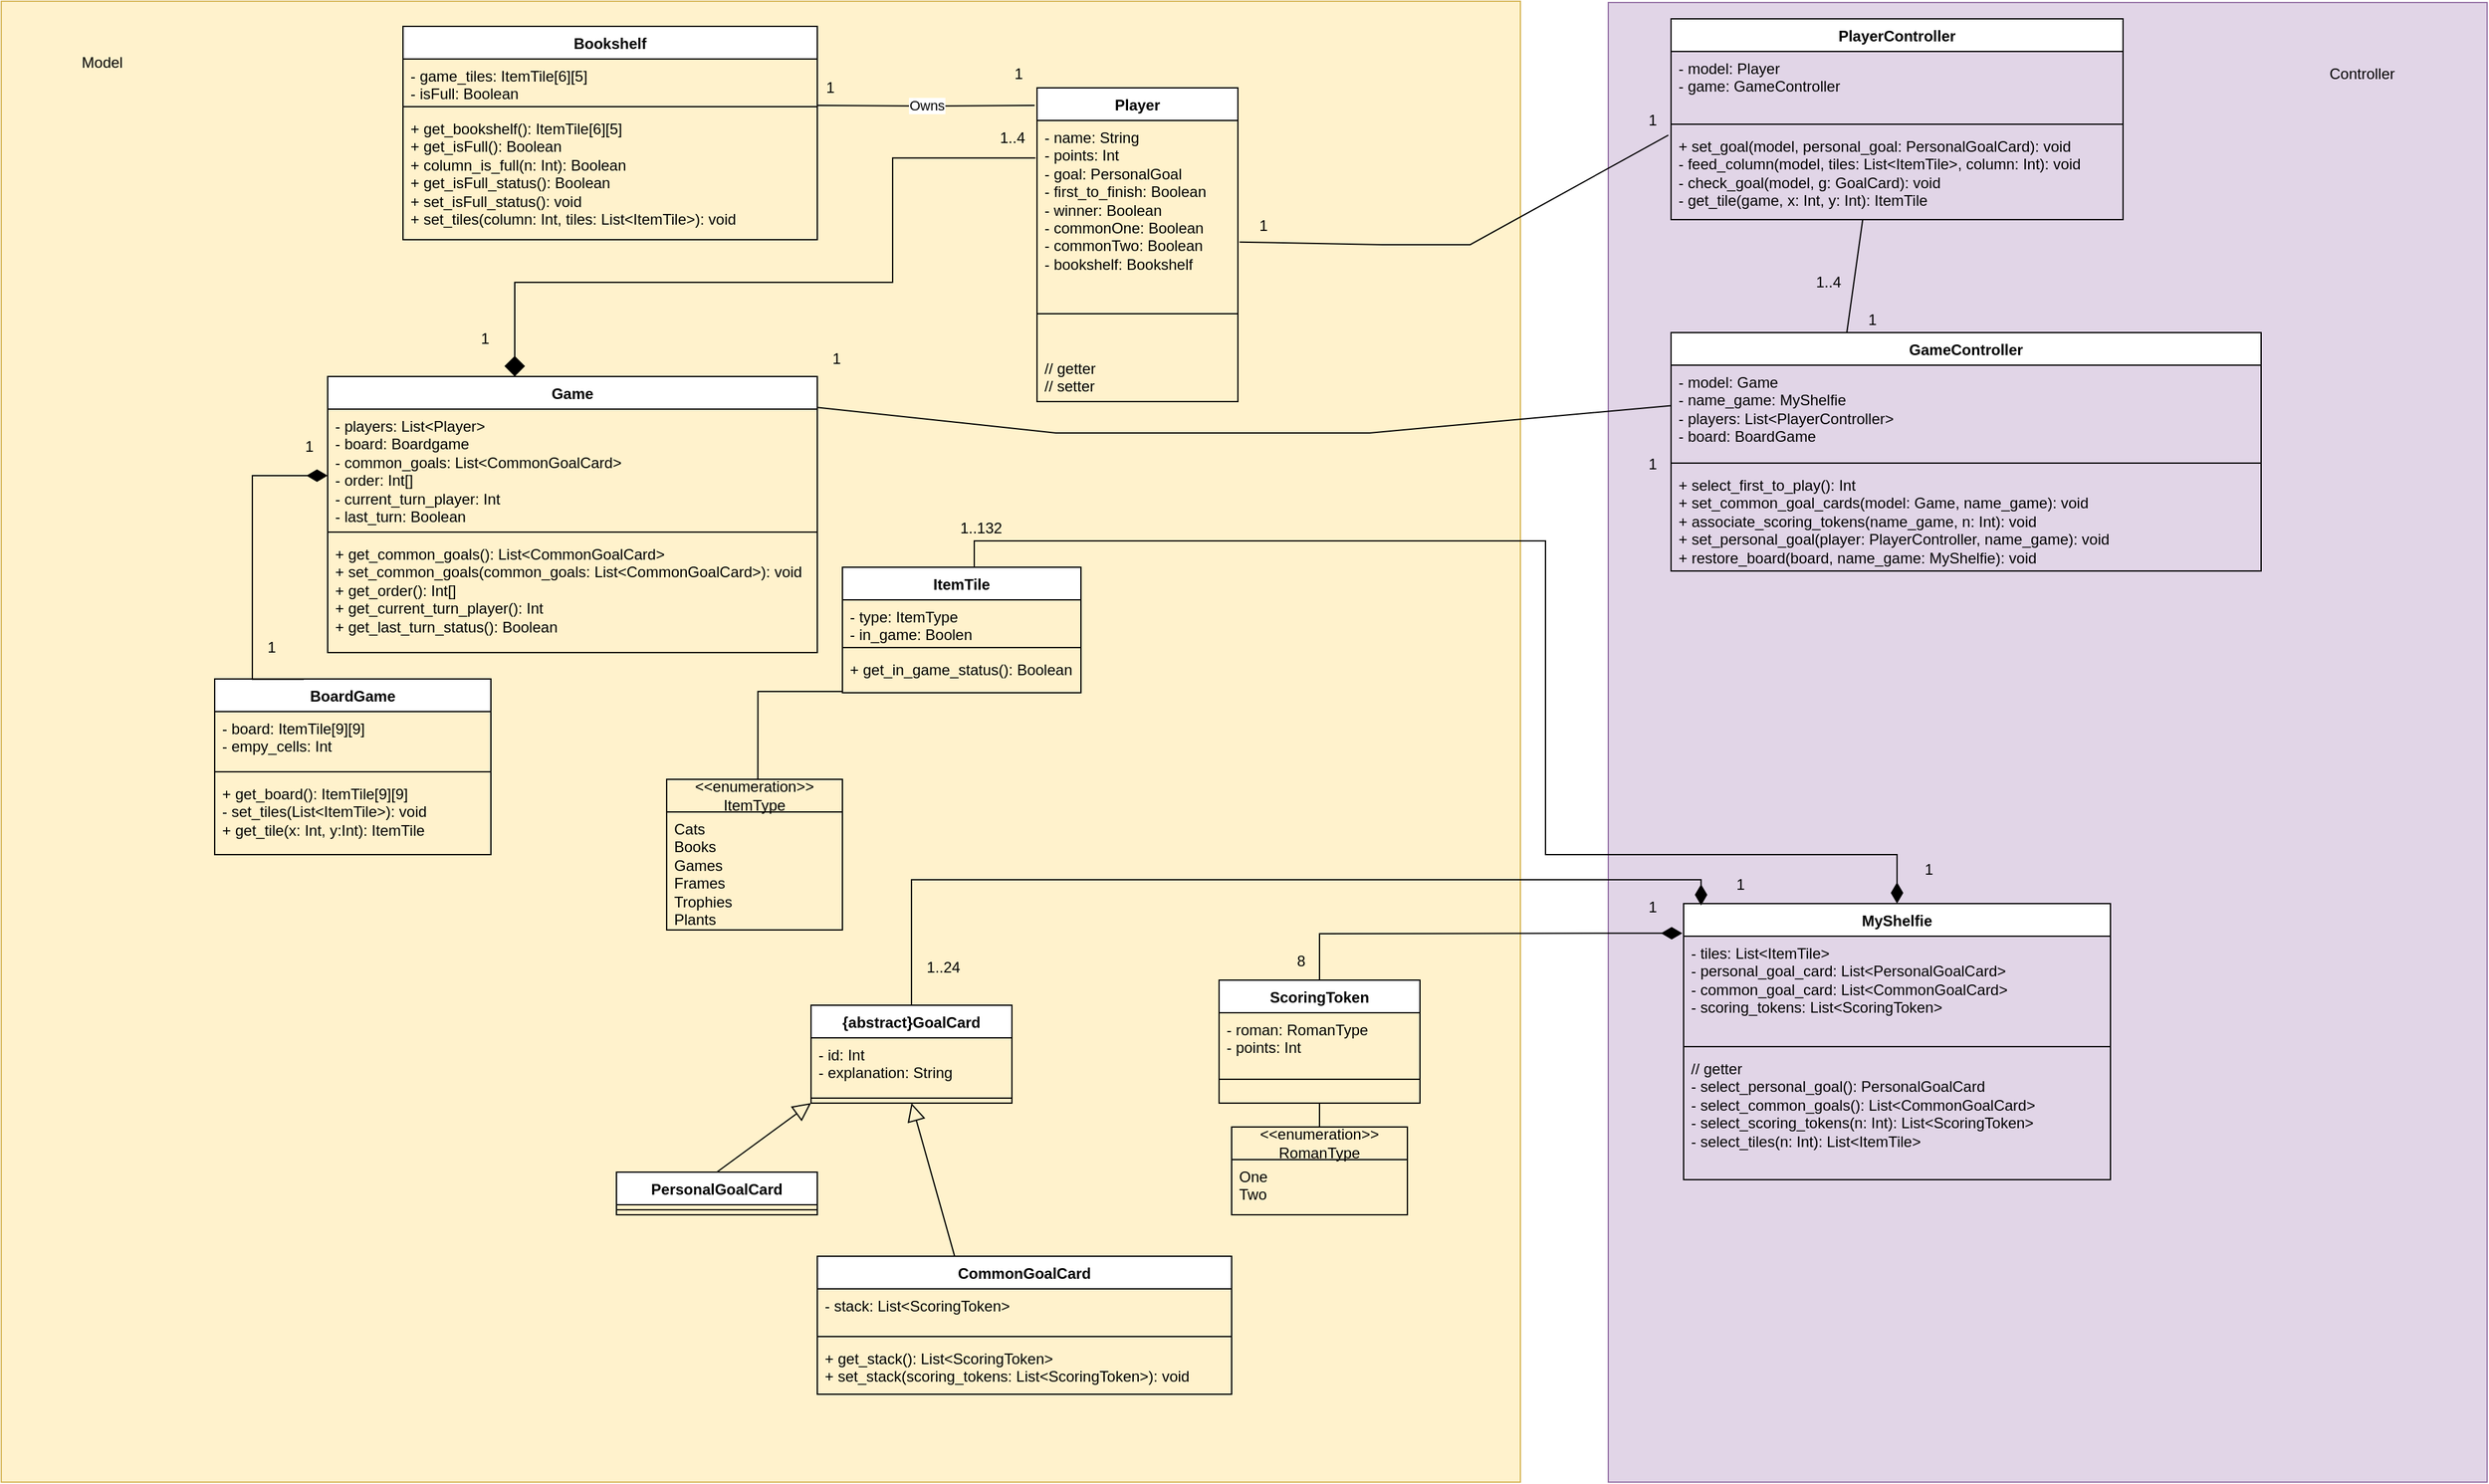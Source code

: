 <mxfile version="21.0.10" type="device"><diagram id="C5RBs43oDa-KdzZeNtuy" name="Page-1"><mxGraphModel dx="4000" dy="1395" grid="1" gridSize="10" guides="1" tooltips="1" connect="1" arrows="1" fold="1" page="1" pageScale="1" pageWidth="1200" pageHeight="1920" math="0" shadow="0"><root><mxCell id="WIyWlLk6GJQsqaUBKTNV-0"/><mxCell id="WIyWlLk6GJQsqaUBKTNV-1" parent="WIyWlLk6GJQsqaUBKTNV-0"/><mxCell id="LxCdEj3KhAn1owsQFWz7-55" value="" style="rounded=0;whiteSpace=wrap;html=1;fillColor=#e1d5e7;strokeColor=#9673a6;" parent="WIyWlLk6GJQsqaUBKTNV-1" vertex="1"><mxGeometry x="120" y="101" width="700" height="1179" as="geometry"/></mxCell><mxCell id="LxCdEj3KhAn1owsQFWz7-54" value="" style="rounded=0;whiteSpace=wrap;html=1;fillColor=#fff2cc;strokeColor=#d6b656;" parent="WIyWlLk6GJQsqaUBKTNV-1" vertex="1"><mxGeometry x="-1160" y="100" width="1210" height="1180" as="geometry"/></mxCell><mxCell id="F1TSZy9JPkjAj7uRSwjA-4" value="GameController" style="swimlane;fontStyle=1;align=center;verticalAlign=top;childLayout=stackLayout;horizontal=1;startSize=26;horizontalStack=0;resizeParent=1;resizeParentMax=0;resizeLast=0;collapsible=1;marginBottom=0;whiteSpace=wrap;html=1;" parent="WIyWlLk6GJQsqaUBKTNV-1" vertex="1"><mxGeometry x="170" y="364" width="470" height="190" as="geometry"/></mxCell><mxCell id="F1TSZy9JPkjAj7uRSwjA-5" value="- model: Game&lt;br&gt;-&amp;nbsp;name_game: MyShelfie&lt;br&gt;- players: List&amp;lt;PlayerController&amp;gt;&lt;br&gt;- board: BoardGame" style="text;strokeColor=none;fillColor=none;align=left;verticalAlign=top;spacingLeft=4;spacingRight=4;overflow=hidden;rotatable=0;points=[[0,0.5],[1,0.5]];portConstraint=eastwest;whiteSpace=wrap;html=1;" parent="F1TSZy9JPkjAj7uRSwjA-4" vertex="1"><mxGeometry y="26" width="470" height="74" as="geometry"/></mxCell><mxCell id="F1TSZy9JPkjAj7uRSwjA-6" value="" style="line;strokeWidth=1;fillColor=none;align=left;verticalAlign=middle;spacingTop=-1;spacingLeft=3;spacingRight=3;rotatable=0;labelPosition=right;points=[];portConstraint=eastwest;strokeColor=inherit;" parent="F1TSZy9JPkjAj7uRSwjA-4" vertex="1"><mxGeometry y="100" width="470" height="8" as="geometry"/></mxCell><mxCell id="F1TSZy9JPkjAj7uRSwjA-7" value="+ select_first_to_play(): Int&lt;br&gt;+ set_common_goal_cards(model: Game, name_game): void&lt;br&gt;+ associate_scoring_tokens(name_game, n: Int): void&lt;br&gt;+ set_personal_goal(player: PlayerController, name_game): void&lt;br&gt;+ restore_board(board, name_game: MyShelfie): void" style="text;strokeColor=none;fillColor=none;align=left;verticalAlign=top;spacingLeft=4;spacingRight=4;overflow=hidden;rotatable=0;points=[[0,0.5],[1,0.5]];portConstraint=eastwest;whiteSpace=wrap;html=1;" parent="F1TSZy9JPkjAj7uRSwjA-4" vertex="1"><mxGeometry y="108" width="470" height="82" as="geometry"/></mxCell><mxCell id="F1TSZy9JPkjAj7uRSwjA-8" value="PlayerController" style="swimlane;fontStyle=1;align=center;verticalAlign=top;childLayout=stackLayout;horizontal=1;startSize=26;horizontalStack=0;resizeParent=1;resizeParentMax=0;resizeLast=0;collapsible=1;marginBottom=0;whiteSpace=wrap;html=1;" parent="WIyWlLk6GJQsqaUBKTNV-1" vertex="1"><mxGeometry x="170" y="114" width="360" height="160" as="geometry"/></mxCell><mxCell id="F1TSZy9JPkjAj7uRSwjA-9" value="- model: Player&lt;br&gt;- game: GameController" style="text;strokeColor=none;fillColor=none;align=left;verticalAlign=top;spacingLeft=4;spacingRight=4;overflow=hidden;rotatable=0;points=[[0,0.5],[1,0.5]];portConstraint=eastwest;whiteSpace=wrap;html=1;" parent="F1TSZy9JPkjAj7uRSwjA-8" vertex="1"><mxGeometry y="26" width="360" height="54" as="geometry"/></mxCell><mxCell id="F1TSZy9JPkjAj7uRSwjA-10" value="" style="line;strokeWidth=1;fillColor=none;align=left;verticalAlign=middle;spacingTop=-1;spacingLeft=3;spacingRight=3;rotatable=0;labelPosition=right;points=[];portConstraint=eastwest;strokeColor=inherit;" parent="F1TSZy9JPkjAj7uRSwjA-8" vertex="1"><mxGeometry y="80" width="360" height="8" as="geometry"/></mxCell><mxCell id="F1TSZy9JPkjAj7uRSwjA-11" value="+ set_goal(model, personal_goal: PersonalGoalCard): void&lt;br&gt;- feed_column(model, tiles: List&amp;lt;ItemTile&amp;gt;, column: Int): void&lt;br&gt;- check_goal(model, g: GoalCard): void&lt;br&gt;- get_tile(game, x: Int, y: Int): ItemTile" style="text;strokeColor=none;fillColor=none;align=left;verticalAlign=top;spacingLeft=4;spacingRight=4;overflow=hidden;rotatable=0;points=[[0,0.5],[1,0.5]];portConstraint=eastwest;whiteSpace=wrap;html=1;" parent="F1TSZy9JPkjAj7uRSwjA-8" vertex="1"><mxGeometry y="88" width="360" height="72" as="geometry"/></mxCell><mxCell id="F1TSZy9JPkjAj7uRSwjA-12" value="BoardGame" style="swimlane;fontStyle=1;align=center;verticalAlign=top;childLayout=stackLayout;horizontal=1;startSize=26;horizontalStack=0;resizeParent=1;resizeParentMax=0;resizeLast=0;collapsible=1;marginBottom=0;whiteSpace=wrap;html=1;" parent="WIyWlLk6GJQsqaUBKTNV-1" vertex="1"><mxGeometry x="-990" y="640" width="220" height="140" as="geometry"/></mxCell><mxCell id="F1TSZy9JPkjAj7uRSwjA-13" value="- board: ItemTile[9][9]&lt;br&gt;- empy_cells: Int" style="text;strokeColor=none;fillColor=none;align=left;verticalAlign=top;spacingLeft=4;spacingRight=4;overflow=hidden;rotatable=0;points=[[0,0.5],[1,0.5]];portConstraint=eastwest;whiteSpace=wrap;html=1;" parent="F1TSZy9JPkjAj7uRSwjA-12" vertex="1"><mxGeometry y="26" width="220" height="44" as="geometry"/></mxCell><mxCell id="F1TSZy9JPkjAj7uRSwjA-14" value="" style="line;strokeWidth=1;fillColor=none;align=left;verticalAlign=middle;spacingTop=-1;spacingLeft=3;spacingRight=3;rotatable=0;labelPosition=right;points=[];portConstraint=eastwest;strokeColor=inherit;" parent="F1TSZy9JPkjAj7uRSwjA-12" vertex="1"><mxGeometry y="70" width="220" height="8" as="geometry"/></mxCell><mxCell id="F1TSZy9JPkjAj7uRSwjA-15" value="+ get_board(): ItemTile[9][9]&lt;br&gt;- set_tiles(List&amp;lt;ItemTile&amp;gt;): void&lt;br&gt;+ get_tile(x: Int, y:Int): ItemTile" style="text;strokeColor=none;fillColor=none;align=left;verticalAlign=top;spacingLeft=4;spacingRight=4;overflow=hidden;rotatable=0;points=[[0,0.5],[1,0.5]];portConstraint=eastwest;whiteSpace=wrap;html=1;" parent="F1TSZy9JPkjAj7uRSwjA-12" vertex="1"><mxGeometry y="78" width="220" height="62" as="geometry"/></mxCell><mxCell id="F1TSZy9JPkjAj7uRSwjA-21" value="" style="endArrow=none;html=1;edgeStyle=orthogonalEdgeStyle;rounded=0;exitX=0.519;exitY=-0.004;exitDx=0;exitDy=0;exitPerimeter=0;entryX=0;entryY=0.5;entryDx=0;entryDy=0;" parent="WIyWlLk6GJQsqaUBKTNV-1" source="F1TSZy9JPkjAj7uRSwjA-24" target="5485dgcULY-4dK9w4wmy-19" edge="1"><mxGeometry relative="1" as="geometry"><mxPoint x="828" y="42" as="sourcePoint"/><mxPoint x="-295.64" y="406.936" as="targetPoint"/><Array as="points"><mxPoint x="-557" y="650"/><mxPoint x="-490" y="650"/></Array></mxGeometry></mxCell><mxCell id="F1TSZy9JPkjAj7uRSwjA-24" value="&amp;lt;&amp;lt;enumeration&amp;gt;&amp;gt;&lt;br&gt;ItemType" style="swimlane;fontStyle=0;childLayout=stackLayout;horizontal=1;startSize=26;fillColor=none;horizontalStack=0;resizeParent=1;resizeParentMax=0;resizeLast=0;collapsible=1;marginBottom=0;whiteSpace=wrap;html=1;" parent="WIyWlLk6GJQsqaUBKTNV-1" vertex="1"><mxGeometry x="-630" y="720" width="140" height="120" as="geometry"/></mxCell><mxCell id="F1TSZy9JPkjAj7uRSwjA-26" value="Cats&lt;br&gt;Books&lt;br&gt;Games&lt;br&gt;Frames&lt;br&gt;Trophies&lt;br&gt;Plants" style="text;strokeColor=none;fillColor=none;align=left;verticalAlign=top;spacingLeft=4;spacingRight=4;overflow=hidden;rotatable=0;points=[[0,0.5],[1,0.5]];portConstraint=eastwest;whiteSpace=wrap;html=1;" parent="F1TSZy9JPkjAj7uRSwjA-24" vertex="1"><mxGeometry y="26" width="140" height="94" as="geometry"/></mxCell><mxCell id="F1TSZy9JPkjAj7uRSwjA-32" value="{abstract}GoalCard" style="swimlane;fontStyle=1;align=center;verticalAlign=top;childLayout=stackLayout;horizontal=1;startSize=26;horizontalStack=0;resizeParent=1;resizeParentMax=0;resizeLast=0;collapsible=1;marginBottom=0;whiteSpace=wrap;html=1;" parent="WIyWlLk6GJQsqaUBKTNV-1" vertex="1"><mxGeometry x="-515" y="900" width="160" height="78" as="geometry"/></mxCell><mxCell id="F1TSZy9JPkjAj7uRSwjA-33" value="- id: Int&lt;br&gt;- explanation: String&lt;br&gt;" style="text;strokeColor=none;fillColor=none;align=left;verticalAlign=top;spacingLeft=4;spacingRight=4;overflow=hidden;rotatable=0;points=[[0,0.5],[1,0.5]];portConstraint=eastwest;whiteSpace=wrap;html=1;" parent="F1TSZy9JPkjAj7uRSwjA-32" vertex="1"><mxGeometry y="26" width="160" height="44" as="geometry"/></mxCell><mxCell id="F1TSZy9JPkjAj7uRSwjA-34" value="" style="line;strokeWidth=1;fillColor=none;align=left;verticalAlign=middle;spacingTop=-1;spacingLeft=3;spacingRight=3;rotatable=0;labelPosition=right;points=[];portConstraint=eastwest;strokeColor=inherit;" parent="F1TSZy9JPkjAj7uRSwjA-32" vertex="1"><mxGeometry y="70" width="160" height="8" as="geometry"/></mxCell><mxCell id="F1TSZy9JPkjAj7uRSwjA-36" value="PersonalGoalCard" style="swimlane;fontStyle=1;align=center;verticalAlign=top;childLayout=stackLayout;horizontal=1;startSize=26;horizontalStack=0;resizeParent=1;resizeParentMax=0;resizeLast=0;collapsible=1;marginBottom=0;whiteSpace=wrap;html=1;" parent="WIyWlLk6GJQsqaUBKTNV-1" vertex="1"><mxGeometry x="-670" y="1033" width="160" height="34" as="geometry"><mxRectangle x="15" y="860" width="150" height="30" as="alternateBounds"/></mxGeometry></mxCell><mxCell id="F1TSZy9JPkjAj7uRSwjA-38" value="" style="line;strokeWidth=1;fillColor=none;align=left;verticalAlign=middle;spacingTop=-1;spacingLeft=3;spacingRight=3;rotatable=0;labelPosition=right;points=[];portConstraint=eastwest;strokeColor=inherit;" parent="F1TSZy9JPkjAj7uRSwjA-36" vertex="1"><mxGeometry y="26" width="160" height="8" as="geometry"/></mxCell><mxCell id="F1TSZy9JPkjAj7uRSwjA-44" value="" style="endArrow=block;endFill=0;endSize=12;html=1;rounded=0;exitX=0.5;exitY=0;exitDx=0;exitDy=0;entryX=0;entryY=1;entryDx=0;entryDy=0;" parent="WIyWlLk6GJQsqaUBKTNV-1" source="F1TSZy9JPkjAj7uRSwjA-36" target="F1TSZy9JPkjAj7uRSwjA-32" edge="1"><mxGeometry width="160" relative="1" as="geometry"><mxPoint x="-265" y="610" as="sourcePoint"/><mxPoint x="-225" y="560" as="targetPoint"/></mxGeometry></mxCell><mxCell id="F1TSZy9JPkjAj7uRSwjA-47" value="" style="endArrow=block;endFill=0;endSize=12;html=1;rounded=0;exitX=0.5;exitY=0;exitDx=0;exitDy=0;entryX=0.5;entryY=1;entryDx=0;entryDy=0;" parent="WIyWlLk6GJQsqaUBKTNV-1" target="F1TSZy9JPkjAj7uRSwjA-32" edge="1"><mxGeometry width="160" relative="1" as="geometry"><mxPoint x="-395" y="1120" as="sourcePoint"/><mxPoint x="-197.32" y="583.22" as="targetPoint"/></mxGeometry></mxCell><mxCell id="F1TSZy9JPkjAj7uRSwjA-48" value="ScoringToken" style="swimlane;fontStyle=1;align=center;verticalAlign=top;childLayout=stackLayout;horizontal=1;startSize=26;horizontalStack=0;resizeParent=1;resizeParentMax=0;resizeLast=0;collapsible=1;marginBottom=0;whiteSpace=wrap;html=1;" parent="WIyWlLk6GJQsqaUBKTNV-1" vertex="1"><mxGeometry x="-190" y="880" width="160" height="98" as="geometry"/></mxCell><mxCell id="F1TSZy9JPkjAj7uRSwjA-49" value="- roman: RomanType&lt;br&gt;- points: Int" style="text;strokeColor=none;fillColor=none;align=left;verticalAlign=top;spacingLeft=4;spacingRight=4;overflow=hidden;rotatable=0;points=[[0,0.5],[1,0.5]];portConstraint=eastwest;whiteSpace=wrap;html=1;" parent="F1TSZy9JPkjAj7uRSwjA-48" vertex="1"><mxGeometry y="26" width="160" height="34" as="geometry"/></mxCell><mxCell id="F1TSZy9JPkjAj7uRSwjA-50" value="" style="line;strokeWidth=1;fillColor=none;align=left;verticalAlign=middle;spacingTop=-1;spacingLeft=3;spacingRight=3;rotatable=0;labelPosition=right;points=[];portConstraint=eastwest;strokeColor=inherit;" parent="F1TSZy9JPkjAj7uRSwjA-48" vertex="1"><mxGeometry y="60" width="160" height="38" as="geometry"/></mxCell><mxCell id="WYaVGc8kRW6vMjfflRtV-0" value="MyShelfie" style="swimlane;fontStyle=1;align=center;verticalAlign=top;childLayout=stackLayout;horizontal=1;startSize=26;horizontalStack=0;resizeParent=1;resizeParentMax=0;resizeLast=0;collapsible=1;marginBottom=0;whiteSpace=wrap;html=1;" parent="WIyWlLk6GJQsqaUBKTNV-1" vertex="1"><mxGeometry x="180" y="819" width="340" height="220" as="geometry"/></mxCell><mxCell id="WYaVGc8kRW6vMjfflRtV-1" value="- tiles: List&amp;lt;ItemTile&amp;gt;&lt;br&gt;- personal_goal_card: List&amp;lt;PersonalGoalCard&amp;gt;&lt;br&gt;- common_goal_card: List&amp;lt;CommonGoalCard&amp;gt;&lt;br&gt;- scoring_tokens: List&amp;lt;ScoringToken&amp;gt;" style="text;strokeColor=none;fillColor=none;align=left;verticalAlign=top;spacingLeft=4;spacingRight=4;overflow=hidden;rotatable=0;points=[[0,0.5],[1,0.5]];portConstraint=eastwest;whiteSpace=wrap;html=1;" parent="WYaVGc8kRW6vMjfflRtV-0" vertex="1"><mxGeometry y="26" width="340" height="84" as="geometry"/></mxCell><mxCell id="WYaVGc8kRW6vMjfflRtV-2" value="" style="line;strokeWidth=1;fillColor=none;align=left;verticalAlign=middle;spacingTop=-1;spacingLeft=3;spacingRight=3;rotatable=0;labelPosition=right;points=[];portConstraint=eastwest;strokeColor=inherit;" parent="WYaVGc8kRW6vMjfflRtV-0" vertex="1"><mxGeometry y="110" width="340" height="8" as="geometry"/></mxCell><mxCell id="WYaVGc8kRW6vMjfflRtV-3" value="// getter&lt;br&gt;- select_personal_goal(): PersonalGoalCard&lt;br&gt;- select_common_goals(): List&amp;lt;CommonGoalCard&amp;gt;&lt;br&gt;- select_scoring_tokens(n: Int): List&amp;lt;ScoringToken&amp;gt;&lt;br&gt;- select_tiles(n: Int): List&amp;lt;ItemTile&amp;gt;" style="text;strokeColor=none;fillColor=none;align=left;verticalAlign=top;spacingLeft=4;spacingRight=4;overflow=hidden;rotatable=0;points=[[0,0.5],[1,0.5]];portConstraint=eastwest;whiteSpace=wrap;html=1;" parent="WYaVGc8kRW6vMjfflRtV-0" vertex="1"><mxGeometry y="118" width="340" height="102" as="geometry"/></mxCell><mxCell id="WYaVGc8kRW6vMjfflRtV-4" value="&amp;lt;&amp;lt;enumeration&amp;gt;&amp;gt;&lt;br&gt;RomanType" style="swimlane;fontStyle=0;childLayout=stackLayout;horizontal=1;startSize=26;fillColor=none;horizontalStack=0;resizeParent=1;resizeParentMax=0;resizeLast=0;collapsible=1;marginBottom=0;whiteSpace=wrap;html=1;" parent="WIyWlLk6GJQsqaUBKTNV-1" vertex="1"><mxGeometry x="-180" y="997" width="140" height="70" as="geometry"/></mxCell><mxCell id="WYaVGc8kRW6vMjfflRtV-5" value="One&lt;br&gt;Two" style="text;strokeColor=none;fillColor=none;align=left;verticalAlign=top;spacingLeft=4;spacingRight=4;overflow=hidden;rotatable=0;points=[[0,0.5],[1,0.5]];portConstraint=eastwest;whiteSpace=wrap;html=1;" parent="WYaVGc8kRW6vMjfflRtV-4" vertex="1"><mxGeometry y="26" width="140" height="44" as="geometry"/></mxCell><mxCell id="WYaVGc8kRW6vMjfflRtV-53" value="" style="endArrow=none;html=1;edgeStyle=orthogonalEdgeStyle;rounded=0;exitX=0.5;exitY=0;exitDx=0;exitDy=0;entryX=0.5;entryY=1;entryDx=0;entryDy=0;" parent="WIyWlLk6GJQsqaUBKTNV-1" source="WYaVGc8kRW6vMjfflRtV-4" target="F1TSZy9JPkjAj7uRSwjA-48" edge="1"><mxGeometry relative="1" as="geometry"><mxPoint x="100" y="758.0" as="sourcePoint"/><mxPoint x="-14" y="759" as="targetPoint"/></mxGeometry></mxCell><mxCell id="5485dgcULY-4dK9w4wmy-4" value="" style="endArrow=none;html=1;endSize=12;startArrow=diamond;startSize=14;startFill=1;edgeStyle=orthogonalEdgeStyle;align=left;verticalAlign=bottom;rounded=0;endFill=0;exitX=0.382;exitY=0;exitDx=0;exitDy=0;exitPerimeter=0;entryX=-0.008;entryY=0.241;entryDx=0;entryDy=0;entryPerimeter=0;" parent="WIyWlLk6GJQsqaUBKTNV-1" source="LUPm3Ng8WnMKW6dec9mH-1" target="LUPm3Ng8WnMKW6dec9mH-8" edge="1"><mxGeometry x="-0.91" y="-35" relative="1" as="geometry"><mxPoint x="-670" y="304" as="sourcePoint"/><mxPoint x="-390" y="254" as="targetPoint"/><mxPoint as="offset"/><Array as="points"><mxPoint x="-751" y="324"/><mxPoint x="-450" y="324"/><mxPoint x="-450" y="225"/></Array></mxGeometry></mxCell><mxCell id="5485dgcULY-4dK9w4wmy-5" value="1..4" style="text;html=1;align=center;verticalAlign=middle;resizable=0;points=[];autosize=1;strokeColor=none;fillColor=none;" parent="WIyWlLk6GJQsqaUBKTNV-1" vertex="1"><mxGeometry x="-375" y="194" width="40" height="30" as="geometry"/></mxCell><mxCell id="5485dgcULY-4dK9w4wmy-6" value="1" style="text;html=1;align=center;verticalAlign=middle;resizable=0;points=[];autosize=1;strokeColor=none;fillColor=none;" parent="WIyWlLk6GJQsqaUBKTNV-1" vertex="1"><mxGeometry x="-790" y="354" width="30" height="30" as="geometry"/></mxCell><mxCell id="5485dgcULY-4dK9w4wmy-12" value="Owns" style="endArrow=none;html=1;endSize=12;startArrow=none;startSize=14;startFill=0;edgeStyle=orthogonalEdgeStyle;rounded=0;endFill=0;entryX=-0.012;entryY=0.056;entryDx=0;entryDy=0;entryPerimeter=0;" parent="WIyWlLk6GJQsqaUBKTNV-1" target="LUPm3Ng8WnMKW6dec9mH-7" edge="1"><mxGeometry relative="1" as="geometry"><mxPoint x="-510" y="183" as="sourcePoint"/><mxPoint x="-390" y="174" as="targetPoint"/></mxGeometry></mxCell><mxCell id="5485dgcULY-4dK9w4wmy-16" value="1" style="text;html=1;align=center;verticalAlign=middle;resizable=0;points=[];autosize=1;strokeColor=none;fillColor=none;" parent="WIyWlLk6GJQsqaUBKTNV-1" vertex="1"><mxGeometry x="-515" y="154" width="30" height="30" as="geometry"/></mxCell><mxCell id="5485dgcULY-4dK9w4wmy-17" value="1" style="text;html=1;align=center;verticalAlign=middle;resizable=0;points=[];autosize=1;strokeColor=none;fillColor=none;" parent="WIyWlLk6GJQsqaUBKTNV-1" vertex="1"><mxGeometry x="-365" y="143" width="30" height="30" as="geometry"/></mxCell><mxCell id="5485dgcULY-4dK9w4wmy-19" value="ItemTile" style="swimlane;fontStyle=1;align=center;verticalAlign=top;childLayout=stackLayout;horizontal=1;startSize=26;horizontalStack=0;resizeParent=1;resizeParentMax=0;resizeLast=0;collapsible=1;marginBottom=0;whiteSpace=wrap;html=1;" parent="WIyWlLk6GJQsqaUBKTNV-1" vertex="1"><mxGeometry x="-490" y="551" width="190" height="100" as="geometry"/></mxCell><mxCell id="5485dgcULY-4dK9w4wmy-20" value="- type: ItemType&lt;br&gt;- in_game: Boolen" style="text;strokeColor=none;fillColor=none;align=left;verticalAlign=top;spacingLeft=4;spacingRight=4;overflow=hidden;rotatable=0;points=[[0,0.5],[1,0.5]];portConstraint=eastwest;whiteSpace=wrap;html=1;" parent="5485dgcULY-4dK9w4wmy-19" vertex="1"><mxGeometry y="26" width="190" height="34" as="geometry"/></mxCell><mxCell id="5485dgcULY-4dK9w4wmy-21" value="" style="line;strokeWidth=1;fillColor=none;align=left;verticalAlign=middle;spacingTop=-1;spacingLeft=3;spacingRight=3;rotatable=0;labelPosition=right;points=[];portConstraint=eastwest;strokeColor=inherit;" parent="5485dgcULY-4dK9w4wmy-19" vertex="1"><mxGeometry y="60" width="190" height="8" as="geometry"/></mxCell><mxCell id="5485dgcULY-4dK9w4wmy-22" value="+ get_in_game_status(): Boolean" style="text;strokeColor=none;fillColor=none;align=left;verticalAlign=top;spacingLeft=4;spacingRight=4;overflow=hidden;rotatable=0;points=[[0,0.5],[1,0.5]];portConstraint=eastwest;whiteSpace=wrap;html=1;" parent="5485dgcULY-4dK9w4wmy-19" vertex="1"><mxGeometry y="68" width="190" height="32" as="geometry"/></mxCell><mxCell id="5485dgcULY-4dK9w4wmy-37" value="CommonGoalCard" style="swimlane;fontStyle=1;align=center;verticalAlign=top;childLayout=stackLayout;horizontal=1;startSize=26;horizontalStack=0;resizeParent=1;resizeParentMax=0;resizeLast=0;collapsible=1;marginBottom=0;whiteSpace=wrap;html=1;" parent="WIyWlLk6GJQsqaUBKTNV-1" vertex="1"><mxGeometry x="-510" y="1100" width="330" height="110" as="geometry"/></mxCell><mxCell id="5485dgcULY-4dK9w4wmy-38" value="- stack: List&amp;lt;ScoringToken&amp;gt;&lt;br&gt;" style="text;strokeColor=none;fillColor=none;align=left;verticalAlign=top;spacingLeft=4;spacingRight=4;overflow=hidden;rotatable=0;points=[[0,0.5],[1,0.5]];portConstraint=eastwest;whiteSpace=wrap;html=1;" parent="5485dgcULY-4dK9w4wmy-37" vertex="1"><mxGeometry y="26" width="330" height="34" as="geometry"/></mxCell><mxCell id="5485dgcULY-4dK9w4wmy-39" value="" style="line;strokeWidth=1;fillColor=none;align=left;verticalAlign=middle;spacingTop=-1;spacingLeft=3;spacingRight=3;rotatable=0;labelPosition=right;points=[];portConstraint=eastwest;strokeColor=inherit;" parent="5485dgcULY-4dK9w4wmy-37" vertex="1"><mxGeometry y="60" width="330" height="8" as="geometry"/></mxCell><mxCell id="5485dgcULY-4dK9w4wmy-40" value="+ get_stack(): List&amp;lt;ScoringToken&amp;gt;&lt;br&gt;+ set_stack(scoring_tokens: List&amp;lt;ScoringToken&amp;gt;): void" style="text;strokeColor=none;fillColor=none;align=left;verticalAlign=top;spacingLeft=4;spacingRight=4;overflow=hidden;rotatable=0;points=[[0,0.5],[1,0.5]];portConstraint=eastwest;whiteSpace=wrap;html=1;" parent="5485dgcULY-4dK9w4wmy-37" vertex="1"><mxGeometry y="68" width="330" height="42" as="geometry"/></mxCell><mxCell id="5485dgcULY-4dK9w4wmy-42" value="1" style="text;html=1;align=center;verticalAlign=middle;resizable=0;points=[];autosize=1;strokeColor=none;fillColor=none;" parent="WIyWlLk6GJQsqaUBKTNV-1" vertex="1"><mxGeometry x="-960" y="600" width="30" height="30" as="geometry"/></mxCell><mxCell id="LUPm3Ng8WnMKW6dec9mH-1" value="Game" style="swimlane;fontStyle=1;align=center;verticalAlign=top;childLayout=stackLayout;horizontal=1;startSize=26;horizontalStack=0;resizeParent=1;resizeParentMax=0;resizeLast=0;collapsible=1;marginBottom=0;whiteSpace=wrap;html=1;" parent="WIyWlLk6GJQsqaUBKTNV-1" vertex="1"><mxGeometry x="-900" y="399" width="390" height="220" as="geometry"/></mxCell><mxCell id="LUPm3Ng8WnMKW6dec9mH-2" value="- players: List&amp;lt;Player&amp;gt;&lt;br&gt;- board: Boardgame&lt;br&gt;- common_goals: List&amp;lt;CommonGoalCard&amp;gt;&lt;br&gt;- order: Int[]&lt;br&gt;- current_turn_player: Int&lt;br&gt;- last_turn: Boolean" style="text;strokeColor=none;fillColor=none;align=left;verticalAlign=top;spacingLeft=4;spacingRight=4;overflow=hidden;rotatable=0;points=[[0,0.5],[1,0.5]];portConstraint=eastwest;whiteSpace=wrap;html=1;" parent="LUPm3Ng8WnMKW6dec9mH-1" vertex="1"><mxGeometry y="26" width="390" height="94" as="geometry"/></mxCell><mxCell id="LUPm3Ng8WnMKW6dec9mH-3" value="" style="line;strokeWidth=1;fillColor=none;align=left;verticalAlign=middle;spacingTop=-1;spacingLeft=3;spacingRight=3;rotatable=0;labelPosition=right;points=[];portConstraint=eastwest;strokeColor=inherit;" parent="LUPm3Ng8WnMKW6dec9mH-1" vertex="1"><mxGeometry y="120" width="390" height="8" as="geometry"/></mxCell><mxCell id="LUPm3Ng8WnMKW6dec9mH-4" value="+ get_common_goals(): List&amp;lt;CommonGoalCard&amp;gt;&lt;br&gt;+ set_common_goals(common_goals: List&amp;lt;CommonGoalCard&amp;gt;): void&lt;br&gt;+ get_order(): Int[]&lt;br&gt;+ get_current_turn_player(): Int&lt;br&gt;+ get_last_turn_status(): Boolean" style="text;strokeColor=none;fillColor=none;align=left;verticalAlign=top;spacingLeft=4;spacingRight=4;overflow=hidden;rotatable=0;points=[[0,0.5],[1,0.5]];portConstraint=eastwest;whiteSpace=wrap;html=1;" parent="LUPm3Ng8WnMKW6dec9mH-1" vertex="1"><mxGeometry y="128" width="390" height="92" as="geometry"/></mxCell><mxCell id="LUPm3Ng8WnMKW6dec9mH-7" value="Player" style="swimlane;fontStyle=1;align=center;verticalAlign=top;childLayout=stackLayout;horizontal=1;startSize=26;horizontalStack=0;resizeParent=1;resizeParentMax=0;resizeLast=0;collapsible=1;marginBottom=0;whiteSpace=wrap;html=1;" parent="WIyWlLk6GJQsqaUBKTNV-1" vertex="1"><mxGeometry x="-335" y="169" width="160" height="250" as="geometry"/></mxCell><mxCell id="LUPm3Ng8WnMKW6dec9mH-8" value="- name: String&lt;br&gt;- points: Int&lt;br&gt;- goal: PersonalGoal&lt;br&gt;- first_to_finish: Boolean&lt;br&gt;- winner: Boolean&lt;br&gt;- commonOne: Boolean&lt;br&gt;- commonTwo: Boolean&lt;br&gt;- bookshelf: Bookshelf" style="text;strokeColor=none;fillColor=none;align=left;verticalAlign=top;spacingLeft=4;spacingRight=4;overflow=hidden;rotatable=0;points=[[0,0.5],[1,0.5]];portConstraint=eastwest;whiteSpace=wrap;html=1;" parent="LUPm3Ng8WnMKW6dec9mH-7" vertex="1"><mxGeometry y="26" width="160" height="124" as="geometry"/></mxCell><mxCell id="LUPm3Ng8WnMKW6dec9mH-9" value="" style="line;strokeWidth=1;fillColor=none;align=left;verticalAlign=middle;spacingTop=-1;spacingLeft=3;spacingRight=3;rotatable=0;labelPosition=right;points=[];portConstraint=eastwest;strokeColor=inherit;" parent="LUPm3Ng8WnMKW6dec9mH-7" vertex="1"><mxGeometry y="150" width="160" height="60" as="geometry"/></mxCell><mxCell id="LUPm3Ng8WnMKW6dec9mH-10" value="// getter&lt;br&gt;// setter" style="text;strokeColor=none;fillColor=none;align=left;verticalAlign=top;spacingLeft=4;spacingRight=4;overflow=hidden;rotatable=0;points=[[0,0.5],[1,0.5]];portConstraint=eastwest;whiteSpace=wrap;html=1;" parent="LUPm3Ng8WnMKW6dec9mH-7" vertex="1"><mxGeometry y="210" width="160" height="40" as="geometry"/></mxCell><mxCell id="LxCdEj3KhAn1owsQFWz7-6" value="Bookshelf" style="swimlane;fontStyle=1;align=center;verticalAlign=top;childLayout=stackLayout;horizontal=1;startSize=26;horizontalStack=0;resizeParent=1;resizeParentMax=0;resizeLast=0;collapsible=1;marginBottom=0;whiteSpace=wrap;html=1;" parent="WIyWlLk6GJQsqaUBKTNV-1" vertex="1"><mxGeometry x="-840" y="120" width="330" height="170" as="geometry"/></mxCell><mxCell id="LxCdEj3KhAn1owsQFWz7-7" value="- game_tiles: ItemTile[6][5]&lt;br style=&quot;border-color: var(--border-color);&quot;&gt;- isFull: Boolean" style="text;strokeColor=none;fillColor=none;align=left;verticalAlign=top;spacingLeft=4;spacingRight=4;overflow=hidden;rotatable=0;points=[[0,0.5],[1,0.5]];portConstraint=eastwest;whiteSpace=wrap;html=1;" parent="LxCdEj3KhAn1owsQFWz7-6" vertex="1"><mxGeometry y="26" width="330" height="34" as="geometry"/></mxCell><mxCell id="LxCdEj3KhAn1owsQFWz7-8" value="" style="line;strokeWidth=1;fillColor=none;align=left;verticalAlign=middle;spacingTop=-1;spacingLeft=3;spacingRight=3;rotatable=0;labelPosition=right;points=[];portConstraint=eastwest;strokeColor=inherit;" parent="LxCdEj3KhAn1owsQFWz7-6" vertex="1"><mxGeometry y="60" width="330" height="8" as="geometry"/></mxCell><mxCell id="LxCdEj3KhAn1owsQFWz7-9" value="+ get_bookshelf(): ItemTile[6][5]&lt;br&gt;+ get_isFull(): Boolean&lt;br&gt;+ column_is_full(n: Int): Boolean&lt;br&gt;+ get_isFull_status(): Boolean&lt;br style=&quot;border-color: var(--border-color);&quot;&gt;+ set_isFull_status(): void&lt;br&gt;+ set_tiles(column: Int, tiles: List&amp;lt;ItemTile&amp;gt;): void" style="text;strokeColor=none;fillColor=none;align=left;verticalAlign=top;spacingLeft=4;spacingRight=4;overflow=hidden;rotatable=0;points=[[0,0.5],[1,0.5]];portConstraint=eastwest;whiteSpace=wrap;html=1;" parent="LxCdEj3KhAn1owsQFWz7-6" vertex="1"><mxGeometry y="68" width="330" height="102" as="geometry"/></mxCell><mxCell id="LxCdEj3KhAn1owsQFWz7-24" value="" style="endArrow=none;html=1;endSize=12;startArrow=diamondThin;startSize=14;startFill=1;edgeStyle=orthogonalEdgeStyle;align=left;verticalAlign=bottom;rounded=0;endFill=0;entryX=0.323;entryY=0.002;entryDx=0;entryDy=0;entryPerimeter=0;" parent="WIyWlLk6GJQsqaUBKTNV-1" target="F1TSZy9JPkjAj7uRSwjA-12" edge="1"><mxGeometry x="-0.713" y="-20" relative="1" as="geometry"><mxPoint x="-900" y="478" as="sourcePoint"/><mxPoint x="-520" y="524" as="targetPoint"/><Array as="points"><mxPoint x="-960" y="478"/><mxPoint x="-960" y="640"/></Array><mxPoint as="offset"/></mxGeometry></mxCell><mxCell id="LxCdEj3KhAn1owsQFWz7-32" value="" style="endArrow=none;html=1;rounded=0;entryX=0;entryY=0.435;entryDx=0;entryDy=0;entryPerimeter=0;exitX=0.999;exitY=0.112;exitDx=0;exitDy=0;exitPerimeter=0;" parent="WIyWlLk6GJQsqaUBKTNV-1" source="LUPm3Ng8WnMKW6dec9mH-1" target="F1TSZy9JPkjAj7uRSwjA-5" edge="1"><mxGeometry width="50" height="50" relative="1" as="geometry"><mxPoint x="40" y="464" as="sourcePoint"/><mxPoint x="90" y="414" as="targetPoint"/><Array as="points"><mxPoint x="-320" y="444"/><mxPoint x="-80" y="444"/><mxPoint x="-70" y="444"/></Array></mxGeometry></mxCell><mxCell id="LxCdEj3KhAn1owsQFWz7-34" value="" style="endArrow=none;html=1;rounded=0;entryX=-0.006;entryY=0.065;entryDx=0;entryDy=0;exitX=1.008;exitY=0.781;exitDx=0;exitDy=0;exitPerimeter=0;entryPerimeter=0;" parent="WIyWlLk6GJQsqaUBKTNV-1" source="LUPm3Ng8WnMKW6dec9mH-8" target="F1TSZy9JPkjAj7uRSwjA-11" edge="1"><mxGeometry width="50" height="50" relative="1" as="geometry"><mxPoint x="200" y="724" as="sourcePoint"/><mxPoint x="870" y="577" as="targetPoint"/><Array as="points"><mxPoint x="-60" y="294"/><mxPoint x="-10" y="294"/><mxPoint x="10" y="294"/></Array></mxGeometry></mxCell><mxCell id="LxCdEj3KhAn1owsQFWz7-35" value="1" style="text;html=1;align=center;verticalAlign=middle;resizable=0;points=[];autosize=1;strokeColor=none;fillColor=none;" parent="WIyWlLk6GJQsqaUBKTNV-1" vertex="1"><mxGeometry x="-510" y="370" width="30" height="30" as="geometry"/></mxCell><mxCell id="LxCdEj3KhAn1owsQFWz7-36" value="1" style="text;html=1;align=center;verticalAlign=middle;resizable=0;points=[];autosize=1;strokeColor=none;fillColor=none;" parent="WIyWlLk6GJQsqaUBKTNV-1" vertex="1"><mxGeometry x="140" y="180" width="30" height="30" as="geometry"/></mxCell><mxCell id="LxCdEj3KhAn1owsQFWz7-37" value="1" style="text;html=1;align=center;verticalAlign=middle;resizable=0;points=[];autosize=1;strokeColor=none;fillColor=none;" parent="WIyWlLk6GJQsqaUBKTNV-1" vertex="1"><mxGeometry x="-170" y="264" width="30" height="30" as="geometry"/></mxCell><mxCell id="LxCdEj3KhAn1owsQFWz7-38" value="1" style="text;html=1;align=center;verticalAlign=middle;resizable=0;points=[];autosize=1;strokeColor=none;fillColor=none;" parent="WIyWlLk6GJQsqaUBKTNV-1" vertex="1"><mxGeometry x="140" y="454" width="30" height="30" as="geometry"/></mxCell><mxCell id="LxCdEj3KhAn1owsQFWz7-45" value="Model" style="text;html=1;align=center;verticalAlign=middle;resizable=0;points=[];autosize=1;strokeColor=none;fillColor=none;" parent="WIyWlLk6GJQsqaUBKTNV-1" vertex="1"><mxGeometry x="-1110" y="134" width="60" height="30" as="geometry"/></mxCell><mxCell id="LxCdEj3KhAn1owsQFWz7-47" value="Controller" style="text;html=1;align=center;verticalAlign=middle;resizable=0;points=[];autosize=1;strokeColor=none;fillColor=none;" parent="WIyWlLk6GJQsqaUBKTNV-1" vertex="1"><mxGeometry x="680" y="143" width="80" height="30" as="geometry"/></mxCell><mxCell id="LxCdEj3KhAn1owsQFWz7-48" value="1" style="text;html=1;align=center;verticalAlign=middle;resizable=0;points=[];autosize=1;strokeColor=none;fillColor=none;" parent="WIyWlLk6GJQsqaUBKTNV-1" vertex="1"><mxGeometry x="-930" y="440" width="30" height="30" as="geometry"/></mxCell><mxCell id="LxCdEj3KhAn1owsQFWz7-50" value="" style="endArrow=none;html=1;rounded=0;entryX=0.424;entryY=1;entryDx=0;entryDy=0;entryPerimeter=0;" parent="WIyWlLk6GJQsqaUBKTNV-1" target="F1TSZy9JPkjAj7uRSwjA-11" edge="1"><mxGeometry width="50" height="50" relative="1" as="geometry"><mxPoint x="310" y="364" as="sourcePoint"/><mxPoint x="290" y="404" as="targetPoint"/></mxGeometry></mxCell><mxCell id="LxCdEj3KhAn1owsQFWz7-51" value="1..4" style="text;html=1;align=center;verticalAlign=middle;resizable=0;points=[];autosize=1;strokeColor=none;fillColor=none;" parent="WIyWlLk6GJQsqaUBKTNV-1" vertex="1"><mxGeometry x="275" y="309" width="40" height="30" as="geometry"/></mxCell><mxCell id="LxCdEj3KhAn1owsQFWz7-52" value="1" style="text;html=1;align=center;verticalAlign=middle;resizable=0;points=[];autosize=1;strokeColor=none;fillColor=none;" parent="WIyWlLk6GJQsqaUBKTNV-1" vertex="1"><mxGeometry x="315" y="339" width="30" height="30" as="geometry"/></mxCell><mxCell id="qMTZztqbVmjpggIGg35s-0" value="" style="endArrow=none;html=1;endSize=12;startArrow=diamondThin;startSize=14;startFill=1;edgeStyle=orthogonalEdgeStyle;align=left;verticalAlign=bottom;rounded=0;endFill=0;entryX=0.5;entryY=0;entryDx=0;entryDy=0;exitX=-0.003;exitY=-0.028;exitDx=0;exitDy=0;exitPerimeter=0;" edge="1" parent="WIyWlLk6GJQsqaUBKTNV-1" source="WYaVGc8kRW6vMjfflRtV-1" target="F1TSZy9JPkjAj7uRSwjA-48"><mxGeometry x="-0.713" y="-20" relative="1" as="geometry"><mxPoint x="-140" y="620" as="sourcePoint"/><mxPoint x="-140" y="732" as="targetPoint"/><Array as="points"><mxPoint x="160" y="843"/><mxPoint x="-110" y="843"/></Array><mxPoint as="offset"/></mxGeometry></mxCell><mxCell id="qMTZztqbVmjpggIGg35s-1" value="" style="endArrow=none;html=1;endSize=12;startArrow=diamondThin;startSize=14;startFill=1;edgeStyle=orthogonalEdgeStyle;align=left;verticalAlign=bottom;rounded=0;endFill=0;entryX=0.5;entryY=0;entryDx=0;entryDy=0;exitX=0.041;exitY=0.007;exitDx=0;exitDy=0;exitPerimeter=0;" edge="1" parent="WIyWlLk6GJQsqaUBKTNV-1" source="WYaVGc8kRW6vMjfflRtV-0" target="F1TSZy9JPkjAj7uRSwjA-32"><mxGeometry x="-0.713" y="-20" relative="1" as="geometry"><mxPoint x="-224.5" y="725" as="sourcePoint"/><mxPoint x="-224.5" y="837" as="targetPoint"/><Array as="points"><mxPoint x="194" y="800"/><mxPoint x="-435" y="800"/></Array><mxPoint as="offset"/></mxGeometry></mxCell><mxCell id="qMTZztqbVmjpggIGg35s-2" value="" style="endArrow=none;html=1;endSize=12;startArrow=diamondThin;startSize=14;startFill=1;edgeStyle=orthogonalEdgeStyle;align=left;verticalAlign=bottom;rounded=0;endFill=0;entryX=0.5;entryY=0;entryDx=0;entryDy=0;" edge="1" parent="WIyWlLk6GJQsqaUBKTNV-1" source="WYaVGc8kRW6vMjfflRtV-0" target="5485dgcULY-4dK9w4wmy-19"><mxGeometry x="-0.713" y="-20" relative="1" as="geometry"><mxPoint x="-250" y="520" as="sourcePoint"/><mxPoint x="-250" y="632" as="targetPoint"/><Array as="points"><mxPoint x="350" y="780"/><mxPoint x="70" y="780"/><mxPoint x="70" y="530"/><mxPoint x="-385" y="530"/><mxPoint x="-385" y="551"/></Array><mxPoint as="offset"/></mxGeometry></mxCell><mxCell id="qMTZztqbVmjpggIGg35s-3" value="1" style="text;html=1;align=center;verticalAlign=middle;resizable=0;points=[];autosize=1;strokeColor=none;fillColor=none;" vertex="1" parent="WIyWlLk6GJQsqaUBKTNV-1"><mxGeometry x="140" y="807" width="30" height="30" as="geometry"/></mxCell><mxCell id="qMTZztqbVmjpggIGg35s-4" value="8" style="text;html=1;align=center;verticalAlign=middle;resizable=0;points=[];autosize=1;strokeColor=none;fillColor=none;" vertex="1" parent="WIyWlLk6GJQsqaUBKTNV-1"><mxGeometry x="-140" y="850" width="30" height="30" as="geometry"/></mxCell><mxCell id="qMTZztqbVmjpggIGg35s-5" value="1" style="text;html=1;align=center;verticalAlign=middle;resizable=0;points=[];autosize=1;strokeColor=none;fillColor=none;" vertex="1" parent="WIyWlLk6GJQsqaUBKTNV-1"><mxGeometry x="360" y="777" width="30" height="30" as="geometry"/></mxCell><mxCell id="qMTZztqbVmjpggIGg35s-6" value="1" style="text;html=1;align=center;verticalAlign=middle;resizable=0;points=[];autosize=1;strokeColor=none;fillColor=none;" vertex="1" parent="WIyWlLk6GJQsqaUBKTNV-1"><mxGeometry x="210" y="789" width="30" height="30" as="geometry"/></mxCell><mxCell id="qMTZztqbVmjpggIGg35s-8" value="1..24" style="text;html=1;align=center;verticalAlign=middle;resizable=0;points=[];autosize=1;strokeColor=none;fillColor=none;" vertex="1" parent="WIyWlLk6GJQsqaUBKTNV-1"><mxGeometry x="-435" y="855" width="50" height="30" as="geometry"/></mxCell><mxCell id="qMTZztqbVmjpggIGg35s-9" value="1..132" style="text;html=1;align=center;verticalAlign=middle;resizable=0;points=[];autosize=1;strokeColor=none;fillColor=none;" vertex="1" parent="WIyWlLk6GJQsqaUBKTNV-1"><mxGeometry x="-410" y="505" width="60" height="30" as="geometry"/></mxCell></root></mxGraphModel></diagram></mxfile>